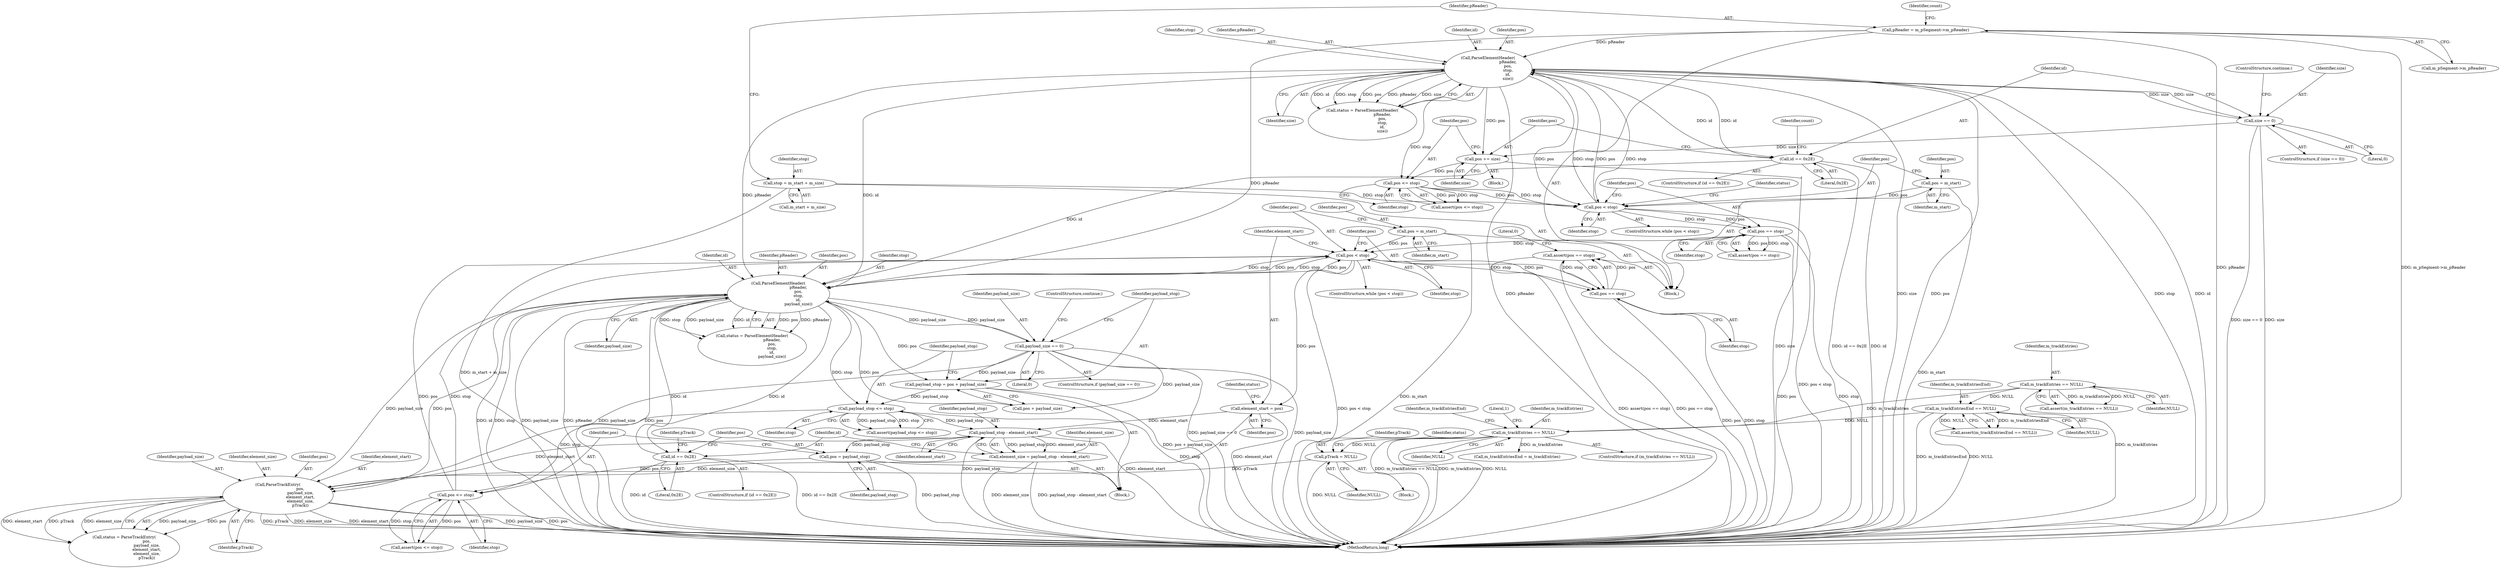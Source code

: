 digraph "1_Android_04839626ed859623901ebd3a5fd483982186b59d_170@API" {
"1000286" [label="(Call,assert(pos == stop))"];
"1000287" [label="(Call,pos == stop)"];
"1000203" [label="(Call,pos < stop)"];
"1000283" [label="(Call,pos <= stop)"];
"1000279" [label="(Call,pos = payload_stop)"];
"1000246" [label="(Call,payload_stop - element_start)"];
"1000240" [label="(Call,payload_stop <= stop)"];
"1000234" [label="(Call,payload_stop = pos + payload_size)"];
"1000216" [label="(Call,ParseElementHeader(\n                                pReader,\n                                pos,\n                                stop,\n                                id,\n                                payload_size))"];
"1000126" [label="(Call,pReader = m_pSegment->m_pReader)"];
"1000149" [label="(Call,ParseElementHeader(\n                                pReader,\n                                pos,\n                                stop,\n                                id,\n                                size))"];
"1000140" [label="(Call,pos < stop)"];
"1000176" [label="(Call,pos <= stop)"];
"1000172" [label="(Call,pos += size)"];
"1000162" [label="(Call,size == 0)"];
"1000136" [label="(Call,pos = m_start)"];
"1000121" [label="(Call,stop = m_start + m_size)"];
"1000167" [label="(Call,id == 0x2E)"];
"1000250" [label="(Call,id == 0x2E)"];
"1000265" [label="(Call,ParseTrackEntry(\n                                    pos,\n                                    payload_size,\n                                    element_start,\n                                    element_size,\n                                    pTrack))"];
"1000229" [label="(Call,payload_size == 0)"];
"1000244" [label="(Call,element_size = payload_stop - element_start)"];
"1000259" [label="(Call,pTrack = NULL)"];
"1000190" [label="(Call,m_trackEntries == NULL)"];
"1000113" [label="(Call,m_trackEntries == NULL)"];
"1000117" [label="(Call,m_trackEntriesEnd == NULL)"];
"1000208" [label="(Call,element_start = pos)"];
"1000199" [label="(Call,pos = m_start)"];
"1000180" [label="(Call,pos == stop)"];
"1000265" [label="(Call,ParseTrackEntry(\n                                    pos,\n                                    payload_size,\n                                    element_start,\n                                    element_size,\n                                    pTrack))"];
"1000241" [label="(Identifier,payload_stop)"];
"1000171" [label="(Identifier,count)"];
"1000250" [label="(Call,id == 0x2E)"];
"1000252" [label="(Literal,0x2E)"];
"1000267" [label="(Identifier,payload_size)"];
"1000126" [label="(Call,pReader = m_pSegment->m_pReader)"];
"1000167" [label="(Call,id == 0x2E)"];
"1000269" [label="(Identifier,element_size)"];
"1000236" [label="(Call,pos + payload_size)"];
"1000239" [label="(Call,assert(payload_stop <= stop))"];
"1000166" [label="(ControlStructure,if (id == 0x2E))"];
"1000270" [label="(Identifier,pTrack)"];
"1000292" [label="(MethodReturn,long)"];
"1000181" [label="(Identifier,pos)"];
"1000123" [label="(Call,m_start + m_size)"];
"1000260" [label="(Identifier,pTrack)"];
"1000220" [label="(Identifier,id)"];
"1000152" [label="(Identifier,stop)"];
"1000240" [label="(Call,payload_stop <= stop)"];
"1000176" [label="(Call,pos <= stop)"];
"1000218" [label="(Identifier,pos)"];
"1000234" [label="(Call,payload_stop = pos + payload_size)"];
"1000189" [label="(ControlStructure,if (m_trackEntries == NULL))"];
"1000138" [label="(Identifier,m_start)"];
"1000288" [label="(Identifier,pos)"];
"1000202" [label="(ControlStructure,while (pos < stop))"];
"1000180" [label="(Call,pos == stop)"];
"1000200" [label="(Identifier,pos)"];
"1000122" [label="(Identifier,stop)"];
"1000242" [label="(Identifier,stop)"];
"1000119" [label="(Identifier,NULL)"];
"1000279" [label="(Call,pos = payload_stop)"];
"1000287" [label="(Call,pos == stop)"];
"1000201" [label="(Identifier,m_start)"];
"1000264" [label="(Identifier,status)"];
"1000182" [label="(Identifier,stop)"];
"1000244" [label="(Call,element_size = payload_stop - element_start)"];
"1000217" [label="(Identifier,pReader)"];
"1000206" [label="(Block,)"];
"1000177" [label="(Identifier,pos)"];
"1000221" [label="(Identifier,payload_size)"];
"1000229" [label="(Call,payload_size == 0)"];
"1000121" [label="(Call,stop = m_start + m_size)"];
"1000209" [label="(Identifier,element_start)"];
"1000111" [label="(Block,)"];
"1000118" [label="(Identifier,m_trackEntriesEnd)"];
"1000291" [label="(Literal,0)"];
"1000169" [label="(Literal,0x2E)"];
"1000216" [label="(Call,ParseElementHeader(\n                                pReader,\n                                pos,\n                                stop,\n                                id,\n                                payload_size))"];
"1000178" [label="(Identifier,stop)"];
"1000247" [label="(Identifier,payload_stop)"];
"1000283" [label="(Call,pos <= stop)"];
"1000175" [label="(Call,assert(pos <= stop))"];
"1000142" [label="(Identifier,stop)"];
"1000168" [label="(Identifier,id)"];
"1000150" [label="(Identifier,pReader)"];
"1000245" [label="(Identifier,element_size)"];
"1000148" [label="(Identifier,status)"];
"1000112" [label="(Call,assert(m_trackEntries == NULL))"];
"1000127" [label="(Identifier,pReader)"];
"1000263" [label="(Call,status = ParseTrackEntry(\n                                    pos,\n                                    payload_size,\n                                    element_start,\n                                    element_size,\n                                    pTrack))"];
"1000248" [label="(Identifier,element_start)"];
"1000141" [label="(Identifier,pos)"];
"1000199" [label="(Call,pos = m_start)"];
"1000143" [label="(Block,)"];
"1000261" [label="(Identifier,NULL)"];
"1000174" [label="(Identifier,size)"];
"1000284" [label="(Identifier,pos)"];
"1000232" [label="(ControlStructure,continue;)"];
"1000163" [label="(Identifier,size)"];
"1000210" [label="(Identifier,pos)"];
"1000286" [label="(Call,assert(pos == stop))"];
"1000230" [label="(Identifier,payload_size)"];
"1000246" [label="(Call,payload_stop - element_start)"];
"1000128" [label="(Call,m_pSegment->m_pReader)"];
"1000195" [label="(Literal,1)"];
"1000203" [label="(Call,pos < stop)"];
"1000113" [label="(Call,m_trackEntries == NULL)"];
"1000179" [label="(Call,assert(pos == stop))"];
"1000149" [label="(Call,ParseElementHeader(\n                                pReader,\n                                pos,\n                                stop,\n                                id,\n                                size))"];
"1000192" [label="(Identifier,NULL)"];
"1000205" [label="(Identifier,stop)"];
"1000173" [label="(Identifier,pos)"];
"1000114" [label="(Identifier,m_trackEntries)"];
"1000268" [label="(Identifier,element_start)"];
"1000191" [label="(Identifier,m_trackEntries)"];
"1000139" [label="(ControlStructure,while (pos < stop))"];
"1000190" [label="(Call,m_trackEntries == NULL)"];
"1000231" [label="(Literal,0)"];
"1000153" [label="(Identifier,id)"];
"1000266" [label="(Identifier,pos)"];
"1000235" [label="(Identifier,payload_stop)"];
"1000196" [label="(Call,m_trackEntriesEnd = m_trackEntries)"];
"1000259" [label="(Call,pTrack = NULL)"];
"1000281" [label="(Identifier,payload_stop)"];
"1000253" [label="(Block,)"];
"1000280" [label="(Identifier,pos)"];
"1000140" [label="(Call,pos < stop)"];
"1000215" [label="(Identifier,status)"];
"1000154" [label="(Identifier,size)"];
"1000289" [label="(Identifier,stop)"];
"1000219" [label="(Identifier,stop)"];
"1000249" [label="(ControlStructure,if (id == 0x2E))"];
"1000204" [label="(Identifier,pos)"];
"1000172" [label="(Call,pos += size)"];
"1000165" [label="(ControlStructure,continue;)"];
"1000161" [label="(ControlStructure,if (size == 0))"];
"1000162" [label="(Call,size == 0)"];
"1000228" [label="(ControlStructure,if (payload_size == 0))"];
"1000197" [label="(Identifier,m_trackEntriesEnd)"];
"1000282" [label="(Call,assert(pos <= stop))"];
"1000136" [label="(Call,pos = m_start)"];
"1000147" [label="(Call,status = ParseElementHeader(\n                                pReader,\n                                pos,\n                                stop,\n                                id,\n                                size))"];
"1000164" [label="(Literal,0)"];
"1000208" [label="(Call,element_start = pos)"];
"1000137" [label="(Identifier,pos)"];
"1000256" [label="(Identifier,pTrack)"];
"1000285" [label="(Identifier,stop)"];
"1000115" [label="(Identifier,NULL)"];
"1000214" [label="(Call,status = ParseElementHeader(\n                                pReader,\n                                pos,\n                                stop,\n                                id,\n                                payload_size))"];
"1000116" [label="(Call,assert(m_trackEntriesEnd == NULL))"];
"1000133" [label="(Identifier,count)"];
"1000117" [label="(Call,m_trackEntriesEnd == NULL)"];
"1000251" [label="(Identifier,id)"];
"1000151" [label="(Identifier,pos)"];
"1000286" -> "1000111"  [label="AST: "];
"1000286" -> "1000287"  [label="CFG: "];
"1000287" -> "1000286"  [label="AST: "];
"1000291" -> "1000286"  [label="CFG: "];
"1000286" -> "1000292"  [label="DDG: assert(pos == stop)"];
"1000286" -> "1000292"  [label="DDG: pos == stop"];
"1000287" -> "1000286"  [label="DDG: pos"];
"1000287" -> "1000286"  [label="DDG: stop"];
"1000287" -> "1000289"  [label="CFG: "];
"1000288" -> "1000287"  [label="AST: "];
"1000289" -> "1000287"  [label="AST: "];
"1000287" -> "1000292"  [label="DDG: stop"];
"1000287" -> "1000292"  [label="DDG: pos"];
"1000203" -> "1000287"  [label="DDG: pos"];
"1000203" -> "1000287"  [label="DDG: stop"];
"1000203" -> "1000202"  [label="AST: "];
"1000203" -> "1000205"  [label="CFG: "];
"1000204" -> "1000203"  [label="AST: "];
"1000205" -> "1000203"  [label="AST: "];
"1000209" -> "1000203"  [label="CFG: "];
"1000288" -> "1000203"  [label="CFG: "];
"1000203" -> "1000292"  [label="DDG: pos < stop"];
"1000283" -> "1000203"  [label="DDG: pos"];
"1000283" -> "1000203"  [label="DDG: stop"];
"1000199" -> "1000203"  [label="DDG: pos"];
"1000216" -> "1000203"  [label="DDG: pos"];
"1000216" -> "1000203"  [label="DDG: stop"];
"1000180" -> "1000203"  [label="DDG: stop"];
"1000203" -> "1000208"  [label="DDG: pos"];
"1000203" -> "1000216"  [label="DDG: pos"];
"1000203" -> "1000216"  [label="DDG: stop"];
"1000283" -> "1000282"  [label="AST: "];
"1000283" -> "1000285"  [label="CFG: "];
"1000284" -> "1000283"  [label="AST: "];
"1000285" -> "1000283"  [label="AST: "];
"1000282" -> "1000283"  [label="CFG: "];
"1000283" -> "1000282"  [label="DDG: pos"];
"1000283" -> "1000282"  [label="DDG: stop"];
"1000279" -> "1000283"  [label="DDG: pos"];
"1000240" -> "1000283"  [label="DDG: stop"];
"1000279" -> "1000206"  [label="AST: "];
"1000279" -> "1000281"  [label="CFG: "];
"1000280" -> "1000279"  [label="AST: "];
"1000281" -> "1000279"  [label="AST: "];
"1000284" -> "1000279"  [label="CFG: "];
"1000279" -> "1000292"  [label="DDG: payload_stop"];
"1000246" -> "1000279"  [label="DDG: payload_stop"];
"1000246" -> "1000244"  [label="AST: "];
"1000246" -> "1000248"  [label="CFG: "];
"1000247" -> "1000246"  [label="AST: "];
"1000248" -> "1000246"  [label="AST: "];
"1000244" -> "1000246"  [label="CFG: "];
"1000246" -> "1000292"  [label="DDG: element_start"];
"1000246" -> "1000292"  [label="DDG: payload_stop"];
"1000246" -> "1000244"  [label="DDG: payload_stop"];
"1000246" -> "1000244"  [label="DDG: element_start"];
"1000240" -> "1000246"  [label="DDG: payload_stop"];
"1000208" -> "1000246"  [label="DDG: element_start"];
"1000246" -> "1000265"  [label="DDG: element_start"];
"1000240" -> "1000239"  [label="AST: "];
"1000240" -> "1000242"  [label="CFG: "];
"1000241" -> "1000240"  [label="AST: "];
"1000242" -> "1000240"  [label="AST: "];
"1000239" -> "1000240"  [label="CFG: "];
"1000240" -> "1000292"  [label="DDG: stop"];
"1000240" -> "1000239"  [label="DDG: payload_stop"];
"1000240" -> "1000239"  [label="DDG: stop"];
"1000234" -> "1000240"  [label="DDG: payload_stop"];
"1000216" -> "1000240"  [label="DDG: stop"];
"1000234" -> "1000206"  [label="AST: "];
"1000234" -> "1000236"  [label="CFG: "];
"1000235" -> "1000234"  [label="AST: "];
"1000236" -> "1000234"  [label="AST: "];
"1000241" -> "1000234"  [label="CFG: "];
"1000234" -> "1000292"  [label="DDG: pos + payload_size"];
"1000216" -> "1000234"  [label="DDG: pos"];
"1000229" -> "1000234"  [label="DDG: payload_size"];
"1000216" -> "1000214"  [label="AST: "];
"1000216" -> "1000221"  [label="CFG: "];
"1000217" -> "1000216"  [label="AST: "];
"1000218" -> "1000216"  [label="AST: "];
"1000219" -> "1000216"  [label="AST: "];
"1000220" -> "1000216"  [label="AST: "];
"1000221" -> "1000216"  [label="AST: "];
"1000214" -> "1000216"  [label="CFG: "];
"1000216" -> "1000292"  [label="DDG: stop"];
"1000216" -> "1000292"  [label="DDG: payload_size"];
"1000216" -> "1000292"  [label="DDG: pReader"];
"1000216" -> "1000292"  [label="DDG: pos"];
"1000216" -> "1000292"  [label="DDG: id"];
"1000216" -> "1000214"  [label="DDG: pos"];
"1000216" -> "1000214"  [label="DDG: pReader"];
"1000216" -> "1000214"  [label="DDG: stop"];
"1000216" -> "1000214"  [label="DDG: payload_size"];
"1000216" -> "1000214"  [label="DDG: id"];
"1000126" -> "1000216"  [label="DDG: pReader"];
"1000149" -> "1000216"  [label="DDG: pReader"];
"1000149" -> "1000216"  [label="DDG: id"];
"1000167" -> "1000216"  [label="DDG: id"];
"1000250" -> "1000216"  [label="DDG: id"];
"1000265" -> "1000216"  [label="DDG: payload_size"];
"1000229" -> "1000216"  [label="DDG: payload_size"];
"1000216" -> "1000229"  [label="DDG: payload_size"];
"1000216" -> "1000236"  [label="DDG: pos"];
"1000216" -> "1000250"  [label="DDG: id"];
"1000216" -> "1000265"  [label="DDG: pos"];
"1000126" -> "1000111"  [label="AST: "];
"1000126" -> "1000128"  [label="CFG: "];
"1000127" -> "1000126"  [label="AST: "];
"1000128" -> "1000126"  [label="AST: "];
"1000133" -> "1000126"  [label="CFG: "];
"1000126" -> "1000292"  [label="DDG: pReader"];
"1000126" -> "1000292"  [label="DDG: m_pSegment->m_pReader"];
"1000126" -> "1000149"  [label="DDG: pReader"];
"1000149" -> "1000147"  [label="AST: "];
"1000149" -> "1000154"  [label="CFG: "];
"1000150" -> "1000149"  [label="AST: "];
"1000151" -> "1000149"  [label="AST: "];
"1000152" -> "1000149"  [label="AST: "];
"1000153" -> "1000149"  [label="AST: "];
"1000154" -> "1000149"  [label="AST: "];
"1000147" -> "1000149"  [label="CFG: "];
"1000149" -> "1000292"  [label="DDG: size"];
"1000149" -> "1000292"  [label="DDG: pos"];
"1000149" -> "1000292"  [label="DDG: stop"];
"1000149" -> "1000292"  [label="DDG: id"];
"1000149" -> "1000292"  [label="DDG: pReader"];
"1000149" -> "1000140"  [label="DDG: pos"];
"1000149" -> "1000140"  [label="DDG: stop"];
"1000149" -> "1000147"  [label="DDG: id"];
"1000149" -> "1000147"  [label="DDG: stop"];
"1000149" -> "1000147"  [label="DDG: pos"];
"1000149" -> "1000147"  [label="DDG: pReader"];
"1000149" -> "1000147"  [label="DDG: size"];
"1000140" -> "1000149"  [label="DDG: pos"];
"1000140" -> "1000149"  [label="DDG: stop"];
"1000167" -> "1000149"  [label="DDG: id"];
"1000162" -> "1000149"  [label="DDG: size"];
"1000149" -> "1000162"  [label="DDG: size"];
"1000149" -> "1000167"  [label="DDG: id"];
"1000149" -> "1000172"  [label="DDG: pos"];
"1000149" -> "1000176"  [label="DDG: stop"];
"1000140" -> "1000139"  [label="AST: "];
"1000140" -> "1000142"  [label="CFG: "];
"1000141" -> "1000140"  [label="AST: "];
"1000142" -> "1000140"  [label="AST: "];
"1000148" -> "1000140"  [label="CFG: "];
"1000181" -> "1000140"  [label="CFG: "];
"1000140" -> "1000292"  [label="DDG: pos < stop"];
"1000176" -> "1000140"  [label="DDG: pos"];
"1000176" -> "1000140"  [label="DDG: stop"];
"1000136" -> "1000140"  [label="DDG: pos"];
"1000121" -> "1000140"  [label="DDG: stop"];
"1000140" -> "1000180"  [label="DDG: pos"];
"1000140" -> "1000180"  [label="DDG: stop"];
"1000176" -> "1000175"  [label="AST: "];
"1000176" -> "1000178"  [label="CFG: "];
"1000177" -> "1000176"  [label="AST: "];
"1000178" -> "1000176"  [label="AST: "];
"1000175" -> "1000176"  [label="CFG: "];
"1000176" -> "1000175"  [label="DDG: pos"];
"1000176" -> "1000175"  [label="DDG: stop"];
"1000172" -> "1000176"  [label="DDG: pos"];
"1000172" -> "1000143"  [label="AST: "];
"1000172" -> "1000174"  [label="CFG: "];
"1000173" -> "1000172"  [label="AST: "];
"1000174" -> "1000172"  [label="AST: "];
"1000177" -> "1000172"  [label="CFG: "];
"1000172" -> "1000292"  [label="DDG: size"];
"1000162" -> "1000172"  [label="DDG: size"];
"1000162" -> "1000161"  [label="AST: "];
"1000162" -> "1000164"  [label="CFG: "];
"1000163" -> "1000162"  [label="AST: "];
"1000164" -> "1000162"  [label="AST: "];
"1000165" -> "1000162"  [label="CFG: "];
"1000168" -> "1000162"  [label="CFG: "];
"1000162" -> "1000292"  [label="DDG: size"];
"1000162" -> "1000292"  [label="DDG: size == 0"];
"1000136" -> "1000111"  [label="AST: "];
"1000136" -> "1000138"  [label="CFG: "];
"1000137" -> "1000136"  [label="AST: "];
"1000138" -> "1000136"  [label="AST: "];
"1000141" -> "1000136"  [label="CFG: "];
"1000136" -> "1000292"  [label="DDG: m_start"];
"1000121" -> "1000111"  [label="AST: "];
"1000121" -> "1000123"  [label="CFG: "];
"1000122" -> "1000121"  [label="AST: "];
"1000123" -> "1000121"  [label="AST: "];
"1000127" -> "1000121"  [label="CFG: "];
"1000121" -> "1000292"  [label="DDG: m_start + m_size"];
"1000167" -> "1000166"  [label="AST: "];
"1000167" -> "1000169"  [label="CFG: "];
"1000168" -> "1000167"  [label="AST: "];
"1000169" -> "1000167"  [label="AST: "];
"1000171" -> "1000167"  [label="CFG: "];
"1000173" -> "1000167"  [label="CFG: "];
"1000167" -> "1000292"  [label="DDG: id"];
"1000167" -> "1000292"  [label="DDG: id == 0x2E"];
"1000250" -> "1000249"  [label="AST: "];
"1000250" -> "1000252"  [label="CFG: "];
"1000251" -> "1000250"  [label="AST: "];
"1000252" -> "1000250"  [label="AST: "];
"1000256" -> "1000250"  [label="CFG: "];
"1000280" -> "1000250"  [label="CFG: "];
"1000250" -> "1000292"  [label="DDG: id"];
"1000250" -> "1000292"  [label="DDG: id == 0x2E"];
"1000265" -> "1000263"  [label="AST: "];
"1000265" -> "1000270"  [label="CFG: "];
"1000266" -> "1000265"  [label="AST: "];
"1000267" -> "1000265"  [label="AST: "];
"1000268" -> "1000265"  [label="AST: "];
"1000269" -> "1000265"  [label="AST: "];
"1000270" -> "1000265"  [label="AST: "];
"1000263" -> "1000265"  [label="CFG: "];
"1000265" -> "1000292"  [label="DDG: element_size"];
"1000265" -> "1000292"  [label="DDG: element_start"];
"1000265" -> "1000292"  [label="DDG: payload_size"];
"1000265" -> "1000292"  [label="DDG: pos"];
"1000265" -> "1000292"  [label="DDG: pTrack"];
"1000265" -> "1000263"  [label="DDG: payload_size"];
"1000265" -> "1000263"  [label="DDG: pos"];
"1000265" -> "1000263"  [label="DDG: element_start"];
"1000265" -> "1000263"  [label="DDG: pTrack"];
"1000265" -> "1000263"  [label="DDG: element_size"];
"1000229" -> "1000265"  [label="DDG: payload_size"];
"1000244" -> "1000265"  [label="DDG: element_size"];
"1000259" -> "1000265"  [label="DDG: pTrack"];
"1000229" -> "1000228"  [label="AST: "];
"1000229" -> "1000231"  [label="CFG: "];
"1000230" -> "1000229"  [label="AST: "];
"1000231" -> "1000229"  [label="AST: "];
"1000232" -> "1000229"  [label="CFG: "];
"1000235" -> "1000229"  [label="CFG: "];
"1000229" -> "1000292"  [label="DDG: payload_size == 0"];
"1000229" -> "1000292"  [label="DDG: payload_size"];
"1000229" -> "1000236"  [label="DDG: payload_size"];
"1000244" -> "1000206"  [label="AST: "];
"1000245" -> "1000244"  [label="AST: "];
"1000251" -> "1000244"  [label="CFG: "];
"1000244" -> "1000292"  [label="DDG: element_size"];
"1000244" -> "1000292"  [label="DDG: payload_stop - element_start"];
"1000259" -> "1000253"  [label="AST: "];
"1000259" -> "1000261"  [label="CFG: "];
"1000260" -> "1000259"  [label="AST: "];
"1000261" -> "1000259"  [label="AST: "];
"1000264" -> "1000259"  [label="CFG: "];
"1000259" -> "1000292"  [label="DDG: NULL"];
"1000190" -> "1000259"  [label="DDG: NULL"];
"1000190" -> "1000189"  [label="AST: "];
"1000190" -> "1000192"  [label="CFG: "];
"1000191" -> "1000190"  [label="AST: "];
"1000192" -> "1000190"  [label="AST: "];
"1000195" -> "1000190"  [label="CFG: "];
"1000197" -> "1000190"  [label="CFG: "];
"1000190" -> "1000292"  [label="DDG: m_trackEntries == NULL"];
"1000190" -> "1000292"  [label="DDG: m_trackEntries"];
"1000190" -> "1000292"  [label="DDG: NULL"];
"1000113" -> "1000190"  [label="DDG: m_trackEntries"];
"1000117" -> "1000190"  [label="DDG: NULL"];
"1000190" -> "1000196"  [label="DDG: m_trackEntries"];
"1000113" -> "1000112"  [label="AST: "];
"1000113" -> "1000115"  [label="CFG: "];
"1000114" -> "1000113"  [label="AST: "];
"1000115" -> "1000113"  [label="AST: "];
"1000112" -> "1000113"  [label="CFG: "];
"1000113" -> "1000292"  [label="DDG: m_trackEntries"];
"1000113" -> "1000112"  [label="DDG: m_trackEntries"];
"1000113" -> "1000112"  [label="DDG: NULL"];
"1000113" -> "1000117"  [label="DDG: NULL"];
"1000117" -> "1000116"  [label="AST: "];
"1000117" -> "1000119"  [label="CFG: "];
"1000118" -> "1000117"  [label="AST: "];
"1000119" -> "1000117"  [label="AST: "];
"1000116" -> "1000117"  [label="CFG: "];
"1000117" -> "1000292"  [label="DDG: m_trackEntriesEnd"];
"1000117" -> "1000292"  [label="DDG: NULL"];
"1000117" -> "1000116"  [label="DDG: m_trackEntriesEnd"];
"1000117" -> "1000116"  [label="DDG: NULL"];
"1000208" -> "1000206"  [label="AST: "];
"1000208" -> "1000210"  [label="CFG: "];
"1000209" -> "1000208"  [label="AST: "];
"1000210" -> "1000208"  [label="AST: "];
"1000215" -> "1000208"  [label="CFG: "];
"1000208" -> "1000292"  [label="DDG: element_start"];
"1000199" -> "1000111"  [label="AST: "];
"1000199" -> "1000201"  [label="CFG: "];
"1000200" -> "1000199"  [label="AST: "];
"1000201" -> "1000199"  [label="AST: "];
"1000204" -> "1000199"  [label="CFG: "];
"1000199" -> "1000292"  [label="DDG: m_start"];
"1000180" -> "1000179"  [label="AST: "];
"1000180" -> "1000182"  [label="CFG: "];
"1000181" -> "1000180"  [label="AST: "];
"1000182" -> "1000180"  [label="AST: "];
"1000179" -> "1000180"  [label="CFG: "];
"1000180" -> "1000292"  [label="DDG: pos"];
"1000180" -> "1000292"  [label="DDG: stop"];
"1000180" -> "1000179"  [label="DDG: pos"];
"1000180" -> "1000179"  [label="DDG: stop"];
}
